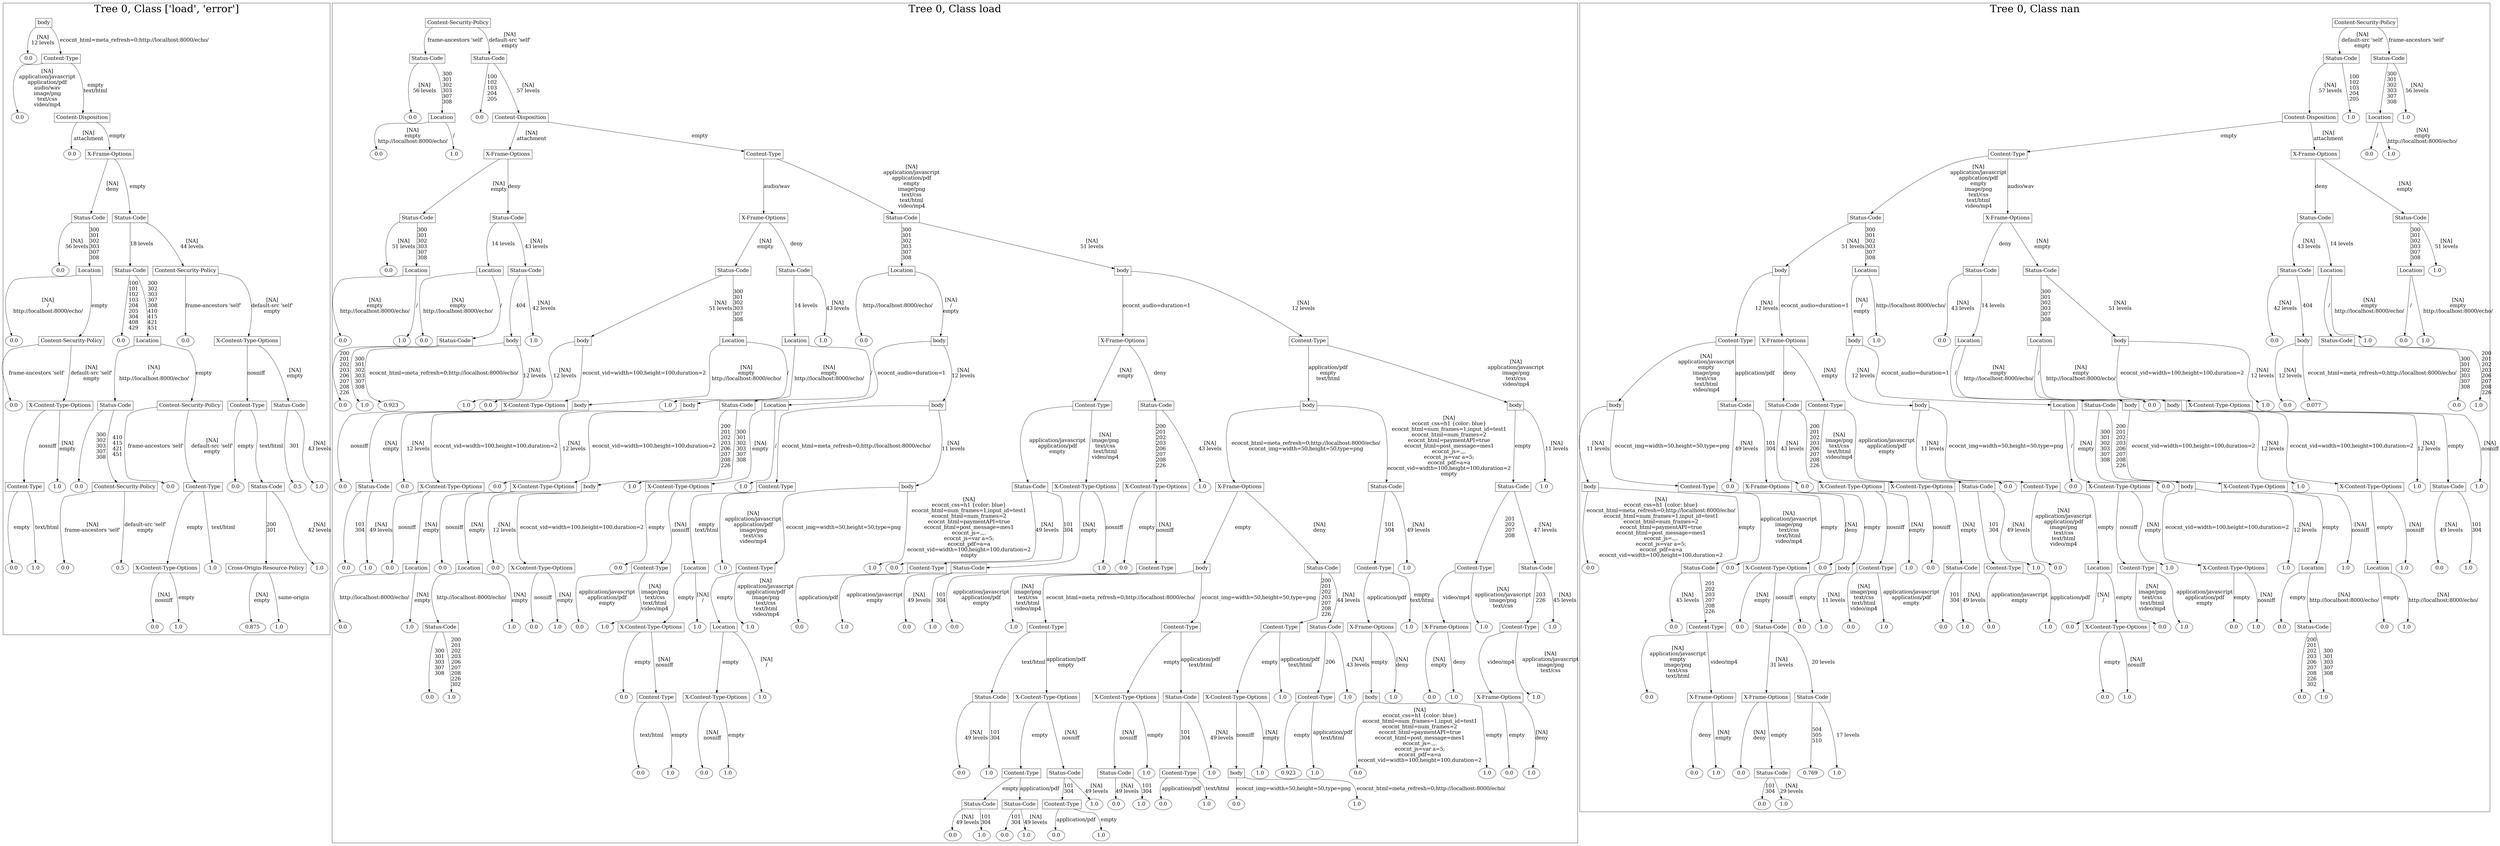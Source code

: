 /*
Generated by:
    http://https://github.com/h2oai/h2o-3/tree/master/h2o-genmodel/src/main/java/hex/genmodel/tools/PrintMojo.java
*/

/*
On a mac:

$ brew install graphviz
$ dot -Tpng file.gv -o file.png
$ open file.png
*/

digraph G {

subgraph cluster_0 {
/* Nodes */

/* Level 0 */
{
"SG_0_Node_0" [shape=box, fontsize=20, label="body"]
}

/* Level 1 */
{
"SG_0_Node_26" [fontsize=20, label="0.0"]
"SG_0_Node_1" [shape=box, fontsize=20, label="Content-Type"]
}

/* Level 2 */
{
"SG_0_Node_27" [fontsize=20, label="0.0"]
"SG_0_Node_2" [shape=box, fontsize=20, label="Content-Disposition"]
}

/* Level 3 */
{
"SG_0_Node_28" [fontsize=20, label="0.0"]
"SG_0_Node_3" [shape=box, fontsize=20, label="X-Frame-Options"]
}

/* Level 4 */
{
"SG_0_Node_4" [shape=box, fontsize=20, label="Status-Code"]
"SG_0_Node_5" [shape=box, fontsize=20, label="Status-Code"]
}

/* Level 5 */
{
"SG_0_Node_29" [fontsize=20, label="0.0"]
"SG_0_Node_6" [shape=box, fontsize=20, label="Location"]
"SG_0_Node_7" [shape=box, fontsize=20, label="Status-Code"]
"SG_0_Node_8" [shape=box, fontsize=20, label="Content-Security-Policy"]
}

/* Level 6 */
{
"SG_0_Node_30" [fontsize=20, label="0.0"]
"SG_0_Node_9" [shape=box, fontsize=20, label="Content-Security-Policy"]
"SG_0_Node_31" [fontsize=20, label="0.0"]
"SG_0_Node_10" [shape=box, fontsize=20, label="Location"]
"SG_0_Node_32" [fontsize=20, label="0.0"]
"SG_0_Node_11" [shape=box, fontsize=20, label="X-Content-Type-Options"]
}

/* Level 7 */
{
"SG_0_Node_33" [fontsize=20, label="0.0"]
"SG_0_Node_12" [shape=box, fontsize=20, label="X-Content-Type-Options"]
"SG_0_Node_13" [shape=box, fontsize=20, label="Status-Code"]
"SG_0_Node_14" [shape=box, fontsize=20, label="Content-Security-Policy"]
"SG_0_Node_15" [shape=box, fontsize=20, label="Content-Type"]
"SG_0_Node_16" [shape=box, fontsize=20, label="Status-Code"]
}

/* Level 8 */
{
"SG_0_Node_17" [shape=box, fontsize=20, label="Content-Type"]
"SG_0_Node_34" [fontsize=20, label="1.0"]
"SG_0_Node_35" [fontsize=20, label="0.0"]
"SG_0_Node_18" [shape=box, fontsize=20, label="Content-Security-Policy"]
"SG_0_Node_36" [fontsize=20, label="0.0"]
"SG_0_Node_19" [shape=box, fontsize=20, label="Content-Type"]
"SG_0_Node_37" [fontsize=20, label="0.0"]
"SG_0_Node_20" [shape=box, fontsize=20, label="Status-Code"]
"SG_0_Node_38" [fontsize=20, label="0.5"]
"SG_0_Node_39" [fontsize=20, label="1.0"]
}

/* Level 9 */
{
"SG_0_Node_40" [fontsize=20, label="0.0"]
"SG_0_Node_41" [fontsize=20, label="1.0"]
"SG_0_Node_42" [fontsize=20, label="0.0"]
"SG_0_Node_43" [fontsize=20, label="0.5"]
"SG_0_Node_23" [shape=box, fontsize=20, label="X-Content-Type-Options"]
"SG_0_Node_44" [fontsize=20, label="1.0"]
"SG_0_Node_24" [shape=box, fontsize=20, label="Cross-Origin-Resource-Policy"]
"SG_0_Node_45" [fontsize=20, label="1.0"]
}

/* Level 10 */
{
"SG_0_Node_46" [fontsize=20, label="0.0"]
"SG_0_Node_47" [fontsize=20, label="1.0"]
"SG_0_Node_48" [fontsize=20, label="0.875"]
"SG_0_Node_49" [fontsize=20, label="1.0"]
}

/* Edges */
"SG_0_Node_0" -> "SG_0_Node_26" [fontsize=20, label="[NA]
12 levels
"]
"SG_0_Node_0" -> "SG_0_Node_1" [fontsize=20, label="ecocnt_html=meta_refresh=0;http://localhost:8000/echo/
"]
"SG_0_Node_1" -> "SG_0_Node_27" [fontsize=20, label="[NA]
application/javascript
application/pdf
audio/wav
image/png
text/css
video/mp4
"]
"SG_0_Node_1" -> "SG_0_Node_2" [fontsize=20, label="empty
text/html
"]
"SG_0_Node_2" -> "SG_0_Node_28" [fontsize=20, label="[NA]
attachment
"]
"SG_0_Node_2" -> "SG_0_Node_3" [fontsize=20, label="empty
"]
"SG_0_Node_3" -> "SG_0_Node_4" [fontsize=20, label="[NA]
deny
"]
"SG_0_Node_3" -> "SG_0_Node_5" [fontsize=20, label="empty
"]
"SG_0_Node_5" -> "SG_0_Node_7" [fontsize=20, label="18 levels
"]
"SG_0_Node_5" -> "SG_0_Node_8" [fontsize=20, label="[NA]
44 levels
"]
"SG_0_Node_8" -> "SG_0_Node_32" [fontsize=20, label="frame-ancestors 'self'
"]
"SG_0_Node_8" -> "SG_0_Node_11" [fontsize=20, label="[NA]
default-src 'self'
empty
"]
"SG_0_Node_11" -> "SG_0_Node_15" [fontsize=20, label="nosniff
"]
"SG_0_Node_11" -> "SG_0_Node_16" [fontsize=20, label="[NA]
empty
"]
"SG_0_Node_16" -> "SG_0_Node_38" [fontsize=20, label="301
"]
"SG_0_Node_16" -> "SG_0_Node_39" [fontsize=20, label="[NA]
43 levels
"]
"SG_0_Node_15" -> "SG_0_Node_37" [fontsize=20, label="empty
"]
"SG_0_Node_15" -> "SG_0_Node_20" [fontsize=20, label="text/html
"]
"SG_0_Node_20" -> "SG_0_Node_24" [fontsize=20, label="200
301
"]
"SG_0_Node_20" -> "SG_0_Node_45" [fontsize=20, label="[NA]
42 levels
"]
"SG_0_Node_24" -> "SG_0_Node_48" [fontsize=20, label="[NA]
empty
"]
"SG_0_Node_24" -> "SG_0_Node_49" [fontsize=20, label="same-origin
"]
"SG_0_Node_7" -> "SG_0_Node_31" [fontsize=20, label="100
101
102
103
204
205
304
408
429
"]
"SG_0_Node_7" -> "SG_0_Node_10" [fontsize=20, label="300
302
303
307
308
410
415
421
451
"]
"SG_0_Node_10" -> "SG_0_Node_13" [fontsize=20, label="[NA]
/
http://localhost:8000/echo/
"]
"SG_0_Node_10" -> "SG_0_Node_14" [fontsize=20, label="empty
"]
"SG_0_Node_14" -> "SG_0_Node_36" [fontsize=20, label="frame-ancestors 'self'
"]
"SG_0_Node_14" -> "SG_0_Node_19" [fontsize=20, label="[NA]
default-src 'self'
empty
"]
"SG_0_Node_19" -> "SG_0_Node_23" [fontsize=20, label="empty
"]
"SG_0_Node_19" -> "SG_0_Node_44" [fontsize=20, label="text/html
"]
"SG_0_Node_23" -> "SG_0_Node_46" [fontsize=20, label="[NA]
nosniff
"]
"SG_0_Node_23" -> "SG_0_Node_47" [fontsize=20, label="empty
"]
"SG_0_Node_13" -> "SG_0_Node_35" [fontsize=20, label="300
302
303
307
308
"]
"SG_0_Node_13" -> "SG_0_Node_18" [fontsize=20, label="410
415
421
451
"]
"SG_0_Node_18" -> "SG_0_Node_42" [fontsize=20, label="[NA]
frame-ancestors 'self'
"]
"SG_0_Node_18" -> "SG_0_Node_43" [fontsize=20, label="default-src 'self'
empty
"]
"SG_0_Node_4" -> "SG_0_Node_29" [fontsize=20, label="[NA]
56 levels
"]
"SG_0_Node_4" -> "SG_0_Node_6" [fontsize=20, label="300
301
302
303
307
308
"]
"SG_0_Node_6" -> "SG_0_Node_30" [fontsize=20, label="[NA]
/
http://localhost:8000/echo/
"]
"SG_0_Node_6" -> "SG_0_Node_9" [fontsize=20, label="empty
"]
"SG_0_Node_9" -> "SG_0_Node_33" [fontsize=20, label="frame-ancestors 'self'
"]
"SG_0_Node_9" -> "SG_0_Node_12" [fontsize=20, label="[NA]
default-src 'self'
empty
"]
"SG_0_Node_12" -> "SG_0_Node_17" [fontsize=20, label="nosniff
"]
"SG_0_Node_12" -> "SG_0_Node_34" [fontsize=20, label="[NA]
empty
"]
"SG_0_Node_17" -> "SG_0_Node_40" [fontsize=20, label="empty
"]
"SG_0_Node_17" -> "SG_0_Node_41" [fontsize=20, label="text/html
"]

fontsize=40
label="Tree 0, Class ['load', 'error']"
}

subgraph cluster_1 {
/* Nodes */

/* Level 0 */
{
"SG_1_Node_0" [shape=box, fontsize=20, label="Content-Security-Policy"]
}

/* Level 1 */
{
"SG_1_Node_1" [shape=box, fontsize=20, label="Status-Code"]
"SG_1_Node_2" [shape=box, fontsize=20, label="Status-Code"]
}

/* Level 2 */
{
"SG_1_Node_93" [fontsize=20, label="0.0"]
"SG_1_Node_3" [shape=box, fontsize=20, label="Location"]
"SG_1_Node_94" [fontsize=20, label="0.0"]
"SG_1_Node_4" [shape=box, fontsize=20, label="Content-Disposition"]
}

/* Level 3 */
{
"SG_1_Node_95" [fontsize=20, label="0.0"]
"SG_1_Node_96" [fontsize=20, label="1.0"]
"SG_1_Node_5" [shape=box, fontsize=20, label="X-Frame-Options"]
"SG_1_Node_6" [shape=box, fontsize=20, label="Content-Type"]
}

/* Level 4 */
{
"SG_1_Node_7" [shape=box, fontsize=20, label="Status-Code"]
"SG_1_Node_8" [shape=box, fontsize=20, label="Status-Code"]
"SG_1_Node_9" [shape=box, fontsize=20, label="X-Frame-Options"]
"SG_1_Node_10" [shape=box, fontsize=20, label="Status-Code"]
}

/* Level 5 */
{
"SG_1_Node_97" [fontsize=20, label="0.0"]
"SG_1_Node_11" [shape=box, fontsize=20, label="Location"]
"SG_1_Node_12" [shape=box, fontsize=20, label="Location"]
"SG_1_Node_13" [shape=box, fontsize=20, label="Status-Code"]
"SG_1_Node_14" [shape=box, fontsize=20, label="Status-Code"]
"SG_1_Node_15" [shape=box, fontsize=20, label="Status-Code"]
"SG_1_Node_16" [shape=box, fontsize=20, label="Location"]
"SG_1_Node_17" [shape=box, fontsize=20, label="body"]
}

/* Level 6 */
{
"SG_1_Node_98" [fontsize=20, label="0.0"]
"SG_1_Node_99" [fontsize=20, label="1.0"]
"SG_1_Node_100" [fontsize=20, label="0.0"]
"SG_1_Node_18" [shape=box, fontsize=20, label="Status-Code"]
"SG_1_Node_19" [shape=box, fontsize=20, label="body"]
"SG_1_Node_101" [fontsize=20, label="1.0"]
"SG_1_Node_20" [shape=box, fontsize=20, label="body"]
"SG_1_Node_21" [shape=box, fontsize=20, label="Location"]
"SG_1_Node_22" [shape=box, fontsize=20, label="Location"]
"SG_1_Node_102" [fontsize=20, label="1.0"]
"SG_1_Node_103" [fontsize=20, label="0.0"]
"SG_1_Node_23" [shape=box, fontsize=20, label="body"]
"SG_1_Node_24" [shape=box, fontsize=20, label="X-Frame-Options"]
"SG_1_Node_25" [shape=box, fontsize=20, label="Content-Type"]
}

/* Level 7 */
{
"SG_1_Node_104" [fontsize=20, label="0.0"]
"SG_1_Node_105" [fontsize=20, label="1.0"]
"SG_1_Node_106" [fontsize=20, label="0.923"]
"SG_1_Node_107" [fontsize=20, label="1.0"]
"SG_1_Node_108" [fontsize=20, label="0.0"]
"SG_1_Node_27" [shape=box, fontsize=20, label="X-Content-Type-Options"]
"SG_1_Node_28" [shape=box, fontsize=20, label="body"]
"SG_1_Node_109" [fontsize=20, label="1.0"]
"SG_1_Node_29" [shape=box, fontsize=20, label="body"]
"SG_1_Node_30" [shape=box, fontsize=20, label="Status-Code"]
"SG_1_Node_31" [shape=box, fontsize=20, label="Location"]
"SG_1_Node_32" [shape=box, fontsize=20, label="body"]
"SG_1_Node_33" [shape=box, fontsize=20, label="Content-Type"]
"SG_1_Node_34" [shape=box, fontsize=20, label="Status-Code"]
"SG_1_Node_35" [shape=box, fontsize=20, label="body"]
"SG_1_Node_36" [shape=box, fontsize=20, label="body"]
}

/* Level 8 */
{
"SG_1_Node_110" [fontsize=20, label="0.0"]
"SG_1_Node_37" [shape=box, fontsize=20, label="Status-Code"]
"SG_1_Node_111" [fontsize=20, label="0.0"]
"SG_1_Node_38" [shape=box, fontsize=20, label="X-Content-Type-Options"]
"SG_1_Node_112" [fontsize=20, label="0.0"]
"SG_1_Node_39" [shape=box, fontsize=20, label="X-Content-Type-Options"]
"SG_1_Node_40" [shape=box, fontsize=20, label="body"]
"SG_1_Node_113" [fontsize=20, label="1.0"]
"SG_1_Node_41" [shape=box, fontsize=20, label="X-Content-Type-Options"]
"SG_1_Node_114" [fontsize=20, label="1.0"]
"SG_1_Node_42" [shape=box, fontsize=20, label="Content-Type"]
"SG_1_Node_43" [shape=box, fontsize=20, label="body"]
"SG_1_Node_44" [shape=box, fontsize=20, label="Status-Code"]
"SG_1_Node_45" [shape=box, fontsize=20, label="X-Content-Type-Options"]
"SG_1_Node_46" [shape=box, fontsize=20, label="X-Content-Type-Options"]
"SG_1_Node_115" [fontsize=20, label="1.0"]
"SG_1_Node_47" [shape=box, fontsize=20, label="X-Frame-Options"]
"SG_1_Node_48" [shape=box, fontsize=20, label="Status-Code"]
"SG_1_Node_49" [shape=box, fontsize=20, label="Status-Code"]
"SG_1_Node_116" [fontsize=20, label="1.0"]
}

/* Level 9 */
{
"SG_1_Node_117" [fontsize=20, label="0.0"]
"SG_1_Node_118" [fontsize=20, label="1.0"]
"SG_1_Node_119" [fontsize=20, label="0.0"]
"SG_1_Node_50" [shape=box, fontsize=20, label="Location"]
"SG_1_Node_120" [fontsize=20, label="0.0"]
"SG_1_Node_51" [shape=box, fontsize=20, label="Location"]
"SG_1_Node_121" [fontsize=20, label="0.0"]
"SG_1_Node_52" [shape=box, fontsize=20, label="X-Content-Type-Options"]
"SG_1_Node_122" [fontsize=20, label="0.0"]
"SG_1_Node_53" [shape=box, fontsize=20, label="Content-Type"]
"SG_1_Node_54" [shape=box, fontsize=20, label="Location"]
"SG_1_Node_123" [fontsize=20, label="1.0"]
"SG_1_Node_55" [shape=box, fontsize=20, label="Content-Type"]
"SG_1_Node_124" [fontsize=20, label="1.0"]
"SG_1_Node_125" [fontsize=20, label="0.0"]
"SG_1_Node_56" [shape=box, fontsize=20, label="Content-Type"]
"SG_1_Node_57" [shape=box, fontsize=20, label="Status-Code"]
"SG_1_Node_126" [fontsize=20, label="1.0"]
"SG_1_Node_127" [fontsize=20, label="0.0"]
"SG_1_Node_58" [shape=box, fontsize=20, label="Content-Type"]
"SG_1_Node_59" [shape=box, fontsize=20, label="body"]
"SG_1_Node_60" [shape=box, fontsize=20, label="Status-Code"]
"SG_1_Node_61" [shape=box, fontsize=20, label="Content-Type"]
"SG_1_Node_128" [fontsize=20, label="1.0"]
"SG_1_Node_62" [shape=box, fontsize=20, label="Content-Type"]
"SG_1_Node_63" [shape=box, fontsize=20, label="Status-Code"]
}

/* Level 10 */
{
"SG_1_Node_129" [fontsize=20, label="0.0"]
"SG_1_Node_130" [fontsize=20, label="1.0"]
"SG_1_Node_64" [shape=box, fontsize=20, label="Status-Code"]
"SG_1_Node_131" [fontsize=20, label="1.0"]
"SG_1_Node_132" [fontsize=20, label="0.0"]
"SG_1_Node_133" [fontsize=20, label="1.0"]
"SG_1_Node_134" [fontsize=20, label="0.0"]
"SG_1_Node_135" [fontsize=20, label="1.0"]
"SG_1_Node_65" [shape=box, fontsize=20, label="X-Content-Type-Options"]
"SG_1_Node_136" [fontsize=20, label="1.0"]
"SG_1_Node_66" [shape=box, fontsize=20, label="Location"]
"SG_1_Node_137" [fontsize=20, label="1.0"]
"SG_1_Node_138" [fontsize=20, label="0.0"]
"SG_1_Node_139" [fontsize=20, label="1.0"]
"SG_1_Node_140" [fontsize=20, label="0.0"]
"SG_1_Node_141" [fontsize=20, label="1.0"]
"SG_1_Node_142" [fontsize=20, label="0.0"]
"SG_1_Node_143" [fontsize=20, label="1.0"]
"SG_1_Node_67" [shape=box, fontsize=20, label="Content-Type"]
"SG_1_Node_68" [shape=box, fontsize=20, label="Content-Type"]
"SG_1_Node_69" [shape=box, fontsize=20, label="Content-Type"]
"SG_1_Node_70" [shape=box, fontsize=20, label="Status-Code"]
"SG_1_Node_71" [shape=box, fontsize=20, label="X-Frame-Options"]
"SG_1_Node_144" [fontsize=20, label="1.0"]
"SG_1_Node_72" [shape=box, fontsize=20, label="X-Frame-Options"]
"SG_1_Node_145" [fontsize=20, label="1.0"]
"SG_1_Node_73" [shape=box, fontsize=20, label="Content-Type"]
"SG_1_Node_146" [fontsize=20, label="1.0"]
}

/* Level 11 */
{
"SG_1_Node_147" [fontsize=20, label="0.0"]
"SG_1_Node_148" [fontsize=20, label="1.0"]
"SG_1_Node_149" [fontsize=20, label="0.0"]
"SG_1_Node_74" [shape=box, fontsize=20, label="Content-Type"]
"SG_1_Node_75" [shape=box, fontsize=20, label="X-Content-Type-Options"]
"SG_1_Node_150" [fontsize=20, label="1.0"]
"SG_1_Node_76" [shape=box, fontsize=20, label="Status-Code"]
"SG_1_Node_77" [shape=box, fontsize=20, label="X-Content-Type-Options"]
"SG_1_Node_78" [shape=box, fontsize=20, label="X-Content-Type-Options"]
"SG_1_Node_79" [shape=box, fontsize=20, label="Status-Code"]
"SG_1_Node_80" [shape=box, fontsize=20, label="X-Content-Type-Options"]
"SG_1_Node_151" [fontsize=20, label="1.0"]
"SG_1_Node_81" [shape=box, fontsize=20, label="Content-Type"]
"SG_1_Node_152" [fontsize=20, label="1.0"]
"SG_1_Node_82" [shape=box, fontsize=20, label="body"]
"SG_1_Node_153" [fontsize=20, label="1.0"]
"SG_1_Node_154" [fontsize=20, label="0.0"]
"SG_1_Node_155" [fontsize=20, label="1.0"]
"SG_1_Node_83" [shape=box, fontsize=20, label="X-Frame-Options"]
"SG_1_Node_156" [fontsize=20, label="1.0"]
}

/* Level 12 */
{
"SG_1_Node_157" [fontsize=20, label="0.0"]
"SG_1_Node_158" [fontsize=20, label="1.0"]
"SG_1_Node_159" [fontsize=20, label="0.0"]
"SG_1_Node_160" [fontsize=20, label="1.0"]
"SG_1_Node_161" [fontsize=20, label="0.0"]
"SG_1_Node_162" [fontsize=20, label="1.0"]
"SG_1_Node_84" [shape=box, fontsize=20, label="Content-Type"]
"SG_1_Node_85" [shape=box, fontsize=20, label="Status-Code"]
"SG_1_Node_86" [shape=box, fontsize=20, label="Status-Code"]
"SG_1_Node_163" [fontsize=20, label="1.0"]
"SG_1_Node_87" [shape=box, fontsize=20, label="Content-Type"]
"SG_1_Node_164" [fontsize=20, label="1.0"]
"SG_1_Node_88" [shape=box, fontsize=20, label="body"]
"SG_1_Node_165" [fontsize=20, label="1.0"]
"SG_1_Node_166" [fontsize=20, label="0.923"]
"SG_1_Node_167" [fontsize=20, label="1.0"]
"SG_1_Node_168" [fontsize=20, label="0.0"]
"SG_1_Node_169" [fontsize=20, label="1.0"]
"SG_1_Node_170" [fontsize=20, label="0.0"]
"SG_1_Node_171" [fontsize=20, label="1.0"]
}

/* Level 13 */
{
"SG_1_Node_90" [shape=box, fontsize=20, label="Status-Code"]
"SG_1_Node_91" [shape=box, fontsize=20, label="Status-Code"]
"SG_1_Node_92" [shape=box, fontsize=20, label="Content-Type"]
"SG_1_Node_172" [fontsize=20, label="1.0"]
"SG_1_Node_173" [fontsize=20, label="0.0"]
"SG_1_Node_174" [fontsize=20, label="1.0"]
"SG_1_Node_175" [fontsize=20, label="0.0"]
"SG_1_Node_176" [fontsize=20, label="1.0"]
"SG_1_Node_177" [fontsize=20, label="0.0"]
"SG_1_Node_178" [fontsize=20, label="1.0"]
}

/* Level 14 */
{
"SG_1_Node_179" [fontsize=20, label="0.0"]
"SG_1_Node_180" [fontsize=20, label="1.0"]
"SG_1_Node_181" [fontsize=20, label="0.0"]
"SG_1_Node_182" [fontsize=20, label="1.0"]
"SG_1_Node_183" [fontsize=20, label="0.0"]
"SG_1_Node_184" [fontsize=20, label="1.0"]
}

/* Edges */
"SG_1_Node_0" -> "SG_1_Node_1" [fontsize=20, label="frame-ancestors 'self'
"]
"SG_1_Node_0" -> "SG_1_Node_2" [fontsize=20, label="[NA]
default-src 'self'
empty
"]
"SG_1_Node_2" -> "SG_1_Node_94" [fontsize=20, label="100
102
103
204
205
"]
"SG_1_Node_2" -> "SG_1_Node_4" [fontsize=20, label="[NA]
57 levels
"]
"SG_1_Node_4" -> "SG_1_Node_5" [fontsize=20, label="[NA]
attachment
"]
"SG_1_Node_4" -> "SG_1_Node_6" [fontsize=20, label="empty
"]
"SG_1_Node_6" -> "SG_1_Node_9" [fontsize=20, label="audio/wav
"]
"SG_1_Node_6" -> "SG_1_Node_10" [fontsize=20, label="[NA]
application/javascript
application/pdf
empty
image/png
text/css
text/html
video/mp4
"]
"SG_1_Node_10" -> "SG_1_Node_16" [fontsize=20, label="300
301
302
303
307
308
"]
"SG_1_Node_10" -> "SG_1_Node_17" [fontsize=20, label="[NA]
51 levels
"]
"SG_1_Node_17" -> "SG_1_Node_24" [fontsize=20, label="ecocnt_audio=duration=1
"]
"SG_1_Node_17" -> "SG_1_Node_25" [fontsize=20, label="[NA]
12 levels
"]
"SG_1_Node_25" -> "SG_1_Node_35" [fontsize=20, label="application/pdf
empty
text/html
"]
"SG_1_Node_25" -> "SG_1_Node_36" [fontsize=20, label="[NA]
application/javascript
image/png
text/css
video/mp4
"]
"SG_1_Node_36" -> "SG_1_Node_49" [fontsize=20, label="empty
"]
"SG_1_Node_36" -> "SG_1_Node_116" [fontsize=20, label="[NA]
11 levels
"]
"SG_1_Node_49" -> "SG_1_Node_62" [fontsize=20, label="201
202
207
208
"]
"SG_1_Node_49" -> "SG_1_Node_63" [fontsize=20, label="[NA]
47 levels
"]
"SG_1_Node_63" -> "SG_1_Node_73" [fontsize=20, label="203
226
"]
"SG_1_Node_63" -> "SG_1_Node_146" [fontsize=20, label="[NA]
45 levels
"]
"SG_1_Node_73" -> "SG_1_Node_83" [fontsize=20, label="video/mp4
"]
"SG_1_Node_73" -> "SG_1_Node_156" [fontsize=20, label="[NA]
application/javascript
image/png
text/css
"]
"SG_1_Node_83" -> "SG_1_Node_170" [fontsize=20, label="empty
"]
"SG_1_Node_83" -> "SG_1_Node_171" [fontsize=20, label="[NA]
deny
"]
"SG_1_Node_62" -> "SG_1_Node_72" [fontsize=20, label="video/mp4
"]
"SG_1_Node_62" -> "SG_1_Node_145" [fontsize=20, label="[NA]
application/javascript
image/png
text/css
"]
"SG_1_Node_72" -> "SG_1_Node_154" [fontsize=20, label="[NA]
empty
"]
"SG_1_Node_72" -> "SG_1_Node_155" [fontsize=20, label="deny
"]
"SG_1_Node_35" -> "SG_1_Node_47" [fontsize=20, label="ecocnt_html=meta_refresh=0;http://localhost:8000/echo/
ecocnt_img=width=50,height=50,type=png
"]
"SG_1_Node_35" -> "SG_1_Node_48" [fontsize=20, label="[NA]
ecocnt_css=h1 {color: blue}
ecocnt_html=num_frames=1,input_id=test1
ecocnt_html=num_frames=2
ecocnt_html=paymentAPI=true
ecocnt_html=post_message=mes1
ecocnt_js=.,,.
ecocnt_js=var a=5;
ecocnt_pdf=a=a
ecocnt_vid=width=100,height=100,duration=2
empty
"]
"SG_1_Node_48" -> "SG_1_Node_61" [fontsize=20, label="101
304
"]
"SG_1_Node_48" -> "SG_1_Node_128" [fontsize=20, label="[NA]
49 levels
"]
"SG_1_Node_61" -> "SG_1_Node_71" [fontsize=20, label="application/pdf
"]
"SG_1_Node_61" -> "SG_1_Node_144" [fontsize=20, label="empty
text/html
"]
"SG_1_Node_71" -> "SG_1_Node_82" [fontsize=20, label="empty
"]
"SG_1_Node_71" -> "SG_1_Node_153" [fontsize=20, label="[NA]
deny
"]
"SG_1_Node_82" -> "SG_1_Node_168" [fontsize=20, label="[NA]
ecocnt_css=h1 {color: blue}
ecocnt_html=num_frames=1,input_id=test1
ecocnt_html=num_frames=2
ecocnt_html=paymentAPI=true
ecocnt_html=post_message=mes1
ecocnt_js=.,,.
ecocnt_js=var a=5;
ecocnt_pdf=a=a
ecocnt_vid=width=100,height=100,duration=2
"]
"SG_1_Node_82" -> "SG_1_Node_169" [fontsize=20, label="empty
"]
"SG_1_Node_47" -> "SG_1_Node_59" [fontsize=20, label="empty
"]
"SG_1_Node_47" -> "SG_1_Node_60" [fontsize=20, label="[NA]
deny
"]
"SG_1_Node_60" -> "SG_1_Node_69" [fontsize=20, label="200
201
202
203
207
208
226
"]
"SG_1_Node_60" -> "SG_1_Node_70" [fontsize=20, label="[NA]
44 levels
"]
"SG_1_Node_70" -> "SG_1_Node_81" [fontsize=20, label="206
"]
"SG_1_Node_70" -> "SG_1_Node_152" [fontsize=20, label="[NA]
43 levels
"]
"SG_1_Node_81" -> "SG_1_Node_166" [fontsize=20, label="empty
"]
"SG_1_Node_81" -> "SG_1_Node_167" [fontsize=20, label="application/pdf
text/html
"]
"SG_1_Node_69" -> "SG_1_Node_80" [fontsize=20, label="empty
"]
"SG_1_Node_69" -> "SG_1_Node_151" [fontsize=20, label="application/pdf
text/html
"]
"SG_1_Node_80" -> "SG_1_Node_88" [fontsize=20, label="nosniff
"]
"SG_1_Node_80" -> "SG_1_Node_165" [fontsize=20, label="[NA]
empty
"]
"SG_1_Node_88" -> "SG_1_Node_177" [fontsize=20, label="ecocnt_img=width=50,height=50,type=png
"]
"SG_1_Node_88" -> "SG_1_Node_178" [fontsize=20, label="ecocnt_html=meta_refresh=0;http://localhost:8000/echo/
"]
"SG_1_Node_59" -> "SG_1_Node_67" [fontsize=20, label="ecocnt_html=meta_refresh=0;http://localhost:8000/echo/
"]
"SG_1_Node_59" -> "SG_1_Node_68" [fontsize=20, label="ecocnt_img=width=50,height=50,type=png
"]
"SG_1_Node_68" -> "SG_1_Node_78" [fontsize=20, label="empty
"]
"SG_1_Node_68" -> "SG_1_Node_79" [fontsize=20, label="application/pdf
text/html
"]
"SG_1_Node_79" -> "SG_1_Node_87" [fontsize=20, label="101
304
"]
"SG_1_Node_79" -> "SG_1_Node_164" [fontsize=20, label="[NA]
49 levels
"]
"SG_1_Node_87" -> "SG_1_Node_175" [fontsize=20, label="application/pdf
"]
"SG_1_Node_87" -> "SG_1_Node_176" [fontsize=20, label="text/html
"]
"SG_1_Node_78" -> "SG_1_Node_86" [fontsize=20, label="[NA]
nosniff
"]
"SG_1_Node_78" -> "SG_1_Node_163" [fontsize=20, label="empty
"]
"SG_1_Node_86" -> "SG_1_Node_173" [fontsize=20, label="[NA]
49 levels
"]
"SG_1_Node_86" -> "SG_1_Node_174" [fontsize=20, label="101
304
"]
"SG_1_Node_67" -> "SG_1_Node_76" [fontsize=20, label="text/html
"]
"SG_1_Node_67" -> "SG_1_Node_77" [fontsize=20, label="application/pdf
empty
"]
"SG_1_Node_77" -> "SG_1_Node_84" [fontsize=20, label="empty
"]
"SG_1_Node_77" -> "SG_1_Node_85" [fontsize=20, label="[NA]
nosniff
"]
"SG_1_Node_85" -> "SG_1_Node_92" [fontsize=20, label="101
304
"]
"SG_1_Node_85" -> "SG_1_Node_172" [fontsize=20, label="[NA]
49 levels
"]
"SG_1_Node_92" -> "SG_1_Node_183" [fontsize=20, label="application/pdf
"]
"SG_1_Node_92" -> "SG_1_Node_184" [fontsize=20, label="empty
"]
"SG_1_Node_84" -> "SG_1_Node_90" [fontsize=20, label="empty
"]
"SG_1_Node_84" -> "SG_1_Node_91" [fontsize=20, label="application/pdf
"]
"SG_1_Node_91" -> "SG_1_Node_181" [fontsize=20, label="101
304
"]
"SG_1_Node_91" -> "SG_1_Node_182" [fontsize=20, label="[NA]
49 levels
"]
"SG_1_Node_90" -> "SG_1_Node_179" [fontsize=20, label="[NA]
49 levels
"]
"SG_1_Node_90" -> "SG_1_Node_180" [fontsize=20, label="101
304
"]
"SG_1_Node_76" -> "SG_1_Node_161" [fontsize=20, label="[NA]
49 levels
"]
"SG_1_Node_76" -> "SG_1_Node_162" [fontsize=20, label="101
304
"]
"SG_1_Node_24" -> "SG_1_Node_33" [fontsize=20, label="[NA]
empty
"]
"SG_1_Node_24" -> "SG_1_Node_34" [fontsize=20, label="deny
"]
"SG_1_Node_34" -> "SG_1_Node_46" [fontsize=20, label="200
201
202
203
206
207
208
226
"]
"SG_1_Node_34" -> "SG_1_Node_115" [fontsize=20, label="[NA]
43 levels
"]
"SG_1_Node_46" -> "SG_1_Node_127" [fontsize=20, label="empty
"]
"SG_1_Node_46" -> "SG_1_Node_58" [fontsize=20, label="[NA]
nosniff
"]
"SG_1_Node_58" -> "SG_1_Node_142" [fontsize=20, label="application/javascript
application/pdf
empty
"]
"SG_1_Node_58" -> "SG_1_Node_143" [fontsize=20, label="[NA]
image/png
text/css
text/html
video/mp4
"]
"SG_1_Node_33" -> "SG_1_Node_44" [fontsize=20, label="application/javascript
application/pdf
empty
"]
"SG_1_Node_33" -> "SG_1_Node_45" [fontsize=20, label="[NA]
image/png
text/css
text/html
video/mp4
"]
"SG_1_Node_45" -> "SG_1_Node_57" [fontsize=20, label="[NA]
empty
"]
"SG_1_Node_45" -> "SG_1_Node_126" [fontsize=20, label="nosniff
"]
"SG_1_Node_57" -> "SG_1_Node_140" [fontsize=20, label="[NA]
49 levels
"]
"SG_1_Node_57" -> "SG_1_Node_141" [fontsize=20, label="101
304
"]
"SG_1_Node_44" -> "SG_1_Node_125" [fontsize=20, label="[NA]
49 levels
"]
"SG_1_Node_44" -> "SG_1_Node_56" [fontsize=20, label="101
304
"]
"SG_1_Node_56" -> "SG_1_Node_138" [fontsize=20, label="application/pdf
"]
"SG_1_Node_56" -> "SG_1_Node_139" [fontsize=20, label="application/javascript
empty
"]
"SG_1_Node_16" -> "SG_1_Node_103" [fontsize=20, label="http://localhost:8000/echo/
"]
"SG_1_Node_16" -> "SG_1_Node_23" [fontsize=20, label="[NA]
/
empty
"]
"SG_1_Node_23" -> "SG_1_Node_31" [fontsize=20, label="ecocnt_audio=duration=1
"]
"SG_1_Node_23" -> "SG_1_Node_32" [fontsize=20, label="[NA]
12 levels
"]
"SG_1_Node_32" -> "SG_1_Node_42" [fontsize=20, label="ecocnt_html=meta_refresh=0;http://localhost:8000/echo/
"]
"SG_1_Node_32" -> "SG_1_Node_43" [fontsize=20, label="[NA]
11 levels
"]
"SG_1_Node_43" -> "SG_1_Node_55" [fontsize=20, label="ecocnt_img=width=50,height=50,type=png
"]
"SG_1_Node_43" -> "SG_1_Node_124" [fontsize=20, label="[NA]
ecocnt_css=h1 {color: blue}
ecocnt_html=num_frames=1,input_id=test1
ecocnt_html=num_frames=2
ecocnt_html=paymentAPI=true
ecocnt_html=post_message=mes1
ecocnt_js=.,,.
ecocnt_js=var a=5;
ecocnt_pdf=a=a
ecocnt_vid=width=100,height=100,duration=2
empty
"]
"SG_1_Node_55" -> "SG_1_Node_66" [fontsize=20, label="empty
"]
"SG_1_Node_55" -> "SG_1_Node_137" [fontsize=20, label="[NA]
application/javascript
application/pdf
image/png
text/css
text/html
video/mp4
"]
"SG_1_Node_66" -> "SG_1_Node_75" [fontsize=20, label="empty
"]
"SG_1_Node_66" -> "SG_1_Node_150" [fontsize=20, label="[NA]
/
"]
"SG_1_Node_75" -> "SG_1_Node_159" [fontsize=20, label="[NA]
nosniff
"]
"SG_1_Node_75" -> "SG_1_Node_160" [fontsize=20, label="empty
"]
"SG_1_Node_42" -> "SG_1_Node_54" [fontsize=20, label="empty
text/html
"]
"SG_1_Node_42" -> "SG_1_Node_123" [fontsize=20, label="[NA]
application/javascript
application/pdf
image/png
text/css
video/mp4
"]
"SG_1_Node_54" -> "SG_1_Node_65" [fontsize=20, label="empty
"]
"SG_1_Node_54" -> "SG_1_Node_136" [fontsize=20, label="[NA]
/
"]
"SG_1_Node_65" -> "SG_1_Node_149" [fontsize=20, label="empty
"]
"SG_1_Node_65" -> "SG_1_Node_74" [fontsize=20, label="[NA]
nosniff
"]
"SG_1_Node_74" -> "SG_1_Node_157" [fontsize=20, label="text/html
"]
"SG_1_Node_74" -> "SG_1_Node_158" [fontsize=20, label="empty
"]
"SG_1_Node_31" -> "SG_1_Node_41" [fontsize=20, label="[NA]
empty
"]
"SG_1_Node_31" -> "SG_1_Node_114" [fontsize=20, label="/
"]
"SG_1_Node_41" -> "SG_1_Node_122" [fontsize=20, label="empty
"]
"SG_1_Node_41" -> "SG_1_Node_53" [fontsize=20, label="[NA]
nosniff
"]
"SG_1_Node_53" -> "SG_1_Node_134" [fontsize=20, label="application/javascript
application/pdf
empty
"]
"SG_1_Node_53" -> "SG_1_Node_135" [fontsize=20, label="[NA]
image/png
text/css
text/html
video/mp4
"]
"SG_1_Node_9" -> "SG_1_Node_14" [fontsize=20, label="[NA]
empty
"]
"SG_1_Node_9" -> "SG_1_Node_15" [fontsize=20, label="deny
"]
"SG_1_Node_15" -> "SG_1_Node_22" [fontsize=20, label="14 levels
"]
"SG_1_Node_15" -> "SG_1_Node_102" [fontsize=20, label="[NA]
43 levels
"]
"SG_1_Node_22" -> "SG_1_Node_29" [fontsize=20, label="[NA]
empty
http://localhost:8000/echo/
"]
"SG_1_Node_22" -> "SG_1_Node_30" [fontsize=20, label="/
"]
"SG_1_Node_30" -> "SG_1_Node_40" [fontsize=20, label="200
201
202
203
206
207
208
226
"]
"SG_1_Node_30" -> "SG_1_Node_113" [fontsize=20, label="300
301
302
303
307
308
"]
"SG_1_Node_40" -> "SG_1_Node_121" [fontsize=20, label="[NA]
12 levels
"]
"SG_1_Node_40" -> "SG_1_Node_52" [fontsize=20, label="ecocnt_vid=width=100,height=100,duration=2
"]
"SG_1_Node_52" -> "SG_1_Node_132" [fontsize=20, label="nosniff
"]
"SG_1_Node_52" -> "SG_1_Node_133" [fontsize=20, label="[NA]
empty
"]
"SG_1_Node_29" -> "SG_1_Node_112" [fontsize=20, label="[NA]
12 levels
"]
"SG_1_Node_29" -> "SG_1_Node_39" [fontsize=20, label="ecocnt_vid=width=100,height=100,duration=2
"]
"SG_1_Node_39" -> "SG_1_Node_120" [fontsize=20, label="nosniff
"]
"SG_1_Node_39" -> "SG_1_Node_51" [fontsize=20, label="[NA]
empty
"]
"SG_1_Node_51" -> "SG_1_Node_64" [fontsize=20, label="http://localhost:8000/echo/
"]
"SG_1_Node_51" -> "SG_1_Node_131" [fontsize=20, label="[NA]
empty
"]
"SG_1_Node_64" -> "SG_1_Node_147" [fontsize=20, label="300
301
303
307
308
"]
"SG_1_Node_64" -> "SG_1_Node_148" [fontsize=20, label="200
201
202
203
206
207
208
226
302
"]
"SG_1_Node_14" -> "SG_1_Node_20" [fontsize=20, label="[NA]
51 levels
"]
"SG_1_Node_14" -> "SG_1_Node_21" [fontsize=20, label="300
301
302
303
307
308
"]
"SG_1_Node_21" -> "SG_1_Node_28" [fontsize=20, label="[NA]
empty
http://localhost:8000/echo/
"]
"SG_1_Node_21" -> "SG_1_Node_109" [fontsize=20, label="/
"]
"SG_1_Node_28" -> "SG_1_Node_111" [fontsize=20, label="[NA]
12 levels
"]
"SG_1_Node_28" -> "SG_1_Node_38" [fontsize=20, label="ecocnt_vid=width=100,height=100,duration=2
"]
"SG_1_Node_38" -> "SG_1_Node_119" [fontsize=20, label="nosniff
"]
"SG_1_Node_38" -> "SG_1_Node_50" [fontsize=20, label="[NA]
empty
"]
"SG_1_Node_50" -> "SG_1_Node_129" [fontsize=20, label="http://localhost:8000/echo/
"]
"SG_1_Node_50" -> "SG_1_Node_130" [fontsize=20, label="[NA]
empty
"]
"SG_1_Node_20" -> "SG_1_Node_108" [fontsize=20, label="[NA]
12 levels
"]
"SG_1_Node_20" -> "SG_1_Node_27" [fontsize=20, label="ecocnt_vid=width=100,height=100,duration=2
"]
"SG_1_Node_27" -> "SG_1_Node_110" [fontsize=20, label="nosniff
"]
"SG_1_Node_27" -> "SG_1_Node_37" [fontsize=20, label="[NA]
empty
"]
"SG_1_Node_37" -> "SG_1_Node_117" [fontsize=20, label="101
304
"]
"SG_1_Node_37" -> "SG_1_Node_118" [fontsize=20, label="[NA]
49 levels
"]
"SG_1_Node_5" -> "SG_1_Node_7" [fontsize=20, label="[NA]
empty
"]
"SG_1_Node_5" -> "SG_1_Node_8" [fontsize=20, label="deny
"]
"SG_1_Node_8" -> "SG_1_Node_12" [fontsize=20, label="14 levels
"]
"SG_1_Node_8" -> "SG_1_Node_13" [fontsize=20, label="[NA]
43 levels
"]
"SG_1_Node_13" -> "SG_1_Node_19" [fontsize=20, label="404
"]
"SG_1_Node_13" -> "SG_1_Node_101" [fontsize=20, label="[NA]
42 levels
"]
"SG_1_Node_19" -> "SG_1_Node_106" [fontsize=20, label="ecocnt_html=meta_refresh=0;http://localhost:8000/echo/
"]
"SG_1_Node_19" -> "SG_1_Node_107" [fontsize=20, label="[NA]
12 levels
"]
"SG_1_Node_12" -> "SG_1_Node_100" [fontsize=20, label="[NA]
empty
http://localhost:8000/echo/
"]
"SG_1_Node_12" -> "SG_1_Node_18" [fontsize=20, label="/
"]
"SG_1_Node_18" -> "SG_1_Node_104" [fontsize=20, label="200
201
202
203
206
207
208
226
"]
"SG_1_Node_18" -> "SG_1_Node_105" [fontsize=20, label="300
301
302
303
307
308
"]
"SG_1_Node_7" -> "SG_1_Node_97" [fontsize=20, label="[NA]
51 levels
"]
"SG_1_Node_7" -> "SG_1_Node_11" [fontsize=20, label="300
301
302
303
307
308
"]
"SG_1_Node_11" -> "SG_1_Node_98" [fontsize=20, label="[NA]
empty
http://localhost:8000/echo/
"]
"SG_1_Node_11" -> "SG_1_Node_99" [fontsize=20, label="/
"]
"SG_1_Node_1" -> "SG_1_Node_93" [fontsize=20, label="[NA]
56 levels
"]
"SG_1_Node_1" -> "SG_1_Node_3" [fontsize=20, label="300
301
302
303
307
308
"]
"SG_1_Node_3" -> "SG_1_Node_95" [fontsize=20, label="[NA]
empty
http://localhost:8000/echo/
"]
"SG_1_Node_3" -> "SG_1_Node_96" [fontsize=20, label="/
"]

fontsize=40
label="Tree 0, Class load"
}

subgraph cluster_2 {
/* Nodes */

/* Level 0 */
{
"SG_2_Node_0" [shape=box, fontsize=20, label="Content-Security-Policy"]
}

/* Level 1 */
{
"SG_2_Node_1" [shape=box, fontsize=20, label="Status-Code"]
"SG_2_Node_2" [shape=box, fontsize=20, label="Status-Code"]
}

/* Level 2 */
{
"SG_2_Node_3" [shape=box, fontsize=20, label="Content-Disposition"]
"SG_2_Node_69" [fontsize=20, label="1.0"]
"SG_2_Node_4" [shape=box, fontsize=20, label="Location"]
"SG_2_Node_70" [fontsize=20, label="1.0"]
}

/* Level 3 */
{
"SG_2_Node_5" [shape=box, fontsize=20, label="Content-Type"]
"SG_2_Node_6" [shape=box, fontsize=20, label="X-Frame-Options"]
"SG_2_Node_71" [fontsize=20, label="0.0"]
"SG_2_Node_72" [fontsize=20, label="1.0"]
}

/* Level 4 */
{
"SG_2_Node_7" [shape=box, fontsize=20, label="Status-Code"]
"SG_2_Node_8" [shape=box, fontsize=20, label="X-Frame-Options"]
"SG_2_Node_9" [shape=box, fontsize=20, label="Status-Code"]
"SG_2_Node_10" [shape=box, fontsize=20, label="Status-Code"]
}

/* Level 5 */
{
"SG_2_Node_11" [shape=box, fontsize=20, label="body"]
"SG_2_Node_12" [shape=box, fontsize=20, label="Location"]
"SG_2_Node_13" [shape=box, fontsize=20, label="Status-Code"]
"SG_2_Node_14" [shape=box, fontsize=20, label="Status-Code"]
"SG_2_Node_15" [shape=box, fontsize=20, label="Status-Code"]
"SG_2_Node_16" [shape=box, fontsize=20, label="Location"]
"SG_2_Node_17" [shape=box, fontsize=20, label="Location"]
"SG_2_Node_73" [fontsize=20, label="1.0"]
}

/* Level 6 */
{
"SG_2_Node_18" [shape=box, fontsize=20, label="Content-Type"]
"SG_2_Node_19" [shape=box, fontsize=20, label="X-Frame-Options"]
"SG_2_Node_20" [shape=box, fontsize=20, label="body"]
"SG_2_Node_74" [fontsize=20, label="1.0"]
"SG_2_Node_75" [fontsize=20, label="0.0"]
"SG_2_Node_21" [shape=box, fontsize=20, label="Location"]
"SG_2_Node_22" [shape=box, fontsize=20, label="Location"]
"SG_2_Node_23" [shape=box, fontsize=20, label="body"]
"SG_2_Node_76" [fontsize=20, label="0.0"]
"SG_2_Node_24" [shape=box, fontsize=20, label="body"]
"SG_2_Node_25" [shape=box, fontsize=20, label="Status-Code"]
"SG_2_Node_77" [fontsize=20, label="1.0"]
"SG_2_Node_78" [fontsize=20, label="0.0"]
"SG_2_Node_79" [fontsize=20, label="1.0"]
}

/* Level 7 */
{
"SG_2_Node_26" [shape=box, fontsize=20, label="body"]
"SG_2_Node_27" [shape=box, fontsize=20, label="Status-Code"]
"SG_2_Node_28" [shape=box, fontsize=20, label="Status-Code"]
"SG_2_Node_29" [shape=box, fontsize=20, label="Content-Type"]
"SG_2_Node_30" [shape=box, fontsize=20, label="body"]
"SG_2_Node_31" [shape=box, fontsize=20, label="Location"]
"SG_2_Node_32" [shape=box, fontsize=20, label="Status-Code"]
"SG_2_Node_33" [shape=box, fontsize=20, label="body"]
"SG_2_Node_80" [fontsize=20, label="0.0"]
"SG_2_Node_34" [shape=box, fontsize=20, label="body"]
"SG_2_Node_35" [shape=box, fontsize=20, label="X-Content-Type-Options"]
"SG_2_Node_81" [fontsize=20, label="1.0"]
"SG_2_Node_82" [fontsize=20, label="0.0"]
"SG_2_Node_83" [fontsize=20, label="0.077"]
"SG_2_Node_84" [fontsize=20, label="0.0"]
"SG_2_Node_85" [fontsize=20, label="1.0"]
}

/* Level 8 */
{
"SG_2_Node_37" [shape=box, fontsize=20, label="body"]
"SG_2_Node_38" [shape=box, fontsize=20, label="Content-Type"]
"SG_2_Node_86" [fontsize=20, label="0.0"]
"SG_2_Node_39" [shape=box, fontsize=20, label="X-Frame-Options"]
"SG_2_Node_87" [fontsize=20, label="0.0"]
"SG_2_Node_40" [shape=box, fontsize=20, label="X-Content-Type-Options"]
"SG_2_Node_41" [shape=box, fontsize=20, label="X-Content-Type-Options"]
"SG_2_Node_42" [shape=box, fontsize=20, label="Status-Code"]
"SG_2_Node_88" [fontsize=20, label="0.0"]
"SG_2_Node_43" [shape=box, fontsize=20, label="Content-Type"]
"SG_2_Node_89" [fontsize=20, label="0.0"]
"SG_2_Node_44" [shape=box, fontsize=20, label="X-Content-Type-Options"]
"SG_2_Node_90" [fontsize=20, label="0.0"]
"SG_2_Node_45" [shape=box, fontsize=20, label="body"]
"SG_2_Node_46" [shape=box, fontsize=20, label="X-Content-Type-Options"]
"SG_2_Node_91" [fontsize=20, label="1.0"]
"SG_2_Node_47" [shape=box, fontsize=20, label="X-Content-Type-Options"]
"SG_2_Node_92" [fontsize=20, label="1.0"]
"SG_2_Node_48" [shape=box, fontsize=20, label="Status-Code"]
"SG_2_Node_93" [fontsize=20, label="1.0"]
}

/* Level 9 */
{
"SG_2_Node_94" [fontsize=20, label="0.0"]
"SG_2_Node_49" [shape=box, fontsize=20, label="Status-Code"]
"SG_2_Node_95" [fontsize=20, label="0.0"]
"SG_2_Node_50" [shape=box, fontsize=20, label="X-Content-Type-Options"]
"SG_2_Node_96" [fontsize=20, label="0.0"]
"SG_2_Node_51" [shape=box, fontsize=20, label="body"]
"SG_2_Node_52" [shape=box, fontsize=20, label="Content-Type"]
"SG_2_Node_97" [fontsize=20, label="1.0"]
"SG_2_Node_98" [fontsize=20, label="0.0"]
"SG_2_Node_53" [shape=box, fontsize=20, label="Status-Code"]
"SG_2_Node_54" [shape=box, fontsize=20, label="Content-Type"]
"SG_2_Node_99" [fontsize=20, label="1.0"]
"SG_2_Node_100" [fontsize=20, label="0.0"]
"SG_2_Node_55" [shape=box, fontsize=20, label="Location"]
"SG_2_Node_56" [shape=box, fontsize=20, label="Content-Type"]
"SG_2_Node_101" [fontsize=20, label="1.0"]
"SG_2_Node_57" [shape=box, fontsize=20, label="X-Content-Type-Options"]
"SG_2_Node_102" [fontsize=20, label="1.0"]
"SG_2_Node_58" [shape=box, fontsize=20, label="Location"]
"SG_2_Node_103" [fontsize=20, label="1.0"]
"SG_2_Node_59" [shape=box, fontsize=20, label="Location"]
"SG_2_Node_104" [fontsize=20, label="1.0"]
"SG_2_Node_105" [fontsize=20, label="0.0"]
"SG_2_Node_106" [fontsize=20, label="1.0"]
}

/* Level 10 */
{
"SG_2_Node_107" [fontsize=20, label="0.0"]
"SG_2_Node_60" [shape=box, fontsize=20, label="Content-Type"]
"SG_2_Node_108" [fontsize=20, label="0.0"]
"SG_2_Node_61" [shape=box, fontsize=20, label="Status-Code"]
"SG_2_Node_109" [fontsize=20, label="0.0"]
"SG_2_Node_110" [fontsize=20, label="1.0"]
"SG_2_Node_111" [fontsize=20, label="0.0"]
"SG_2_Node_112" [fontsize=20, label="1.0"]
"SG_2_Node_113" [fontsize=20, label="0.0"]
"SG_2_Node_114" [fontsize=20, label="1.0"]
"SG_2_Node_115" [fontsize=20, label="0.0"]
"SG_2_Node_116" [fontsize=20, label="1.0"]
"SG_2_Node_117" [fontsize=20, label="0.0"]
"SG_2_Node_62" [shape=box, fontsize=20, label="X-Content-Type-Options"]
"SG_2_Node_118" [fontsize=20, label="0.0"]
"SG_2_Node_119" [fontsize=20, label="1.0"]
"SG_2_Node_120" [fontsize=20, label="0.0"]
"SG_2_Node_121" [fontsize=20, label="1.0"]
"SG_2_Node_122" [fontsize=20, label="0.0"]
"SG_2_Node_63" [shape=box, fontsize=20, label="Status-Code"]
"SG_2_Node_123" [fontsize=20, label="0.0"]
"SG_2_Node_124" [fontsize=20, label="1.0"]
}

/* Level 11 */
{
"SG_2_Node_125" [fontsize=20, label="0.0"]
"SG_2_Node_64" [shape=box, fontsize=20, label="X-Frame-Options"]
"SG_2_Node_65" [shape=box, fontsize=20, label="X-Frame-Options"]
"SG_2_Node_66" [shape=box, fontsize=20, label="Status-Code"]
"SG_2_Node_126" [fontsize=20, label="0.0"]
"SG_2_Node_127" [fontsize=20, label="1.0"]
"SG_2_Node_128" [fontsize=20, label="0.0"]
"SG_2_Node_129" [fontsize=20, label="1.0"]
}

/* Level 12 */
{
"SG_2_Node_130" [fontsize=20, label="0.0"]
"SG_2_Node_131" [fontsize=20, label="1.0"]
"SG_2_Node_132" [fontsize=20, label="0.0"]
"SG_2_Node_67" [shape=box, fontsize=20, label="Status-Code"]
"SG_2_Node_133" [fontsize=20, label="0.769"]
"SG_2_Node_134" [fontsize=20, label="1.0"]
}

/* Level 13 */
{
"SG_2_Node_135" [fontsize=20, label="0.0"]
"SG_2_Node_136" [fontsize=20, label="1.0"]
}

/* Edges */
"SG_2_Node_0" -> "SG_2_Node_1" [fontsize=20, label="[NA]
default-src 'self'
empty
"]
"SG_2_Node_0" -> "SG_2_Node_2" [fontsize=20, label="frame-ancestors 'self'
"]
"SG_2_Node_2" -> "SG_2_Node_4" [fontsize=20, label="300
301
302
303
307
308
"]
"SG_2_Node_2" -> "SG_2_Node_70" [fontsize=20, label="[NA]
56 levels
"]
"SG_2_Node_4" -> "SG_2_Node_71" [fontsize=20, label="/
"]
"SG_2_Node_4" -> "SG_2_Node_72" [fontsize=20, label="[NA]
empty
http://localhost:8000/echo/
"]
"SG_2_Node_1" -> "SG_2_Node_3" [fontsize=20, label="[NA]
57 levels
"]
"SG_2_Node_1" -> "SG_2_Node_69" [fontsize=20, label="100
102
103
204
205
"]
"SG_2_Node_3" -> "SG_2_Node_5" [fontsize=20, label="empty
"]
"SG_2_Node_3" -> "SG_2_Node_6" [fontsize=20, label="[NA]
attachment
"]
"SG_2_Node_6" -> "SG_2_Node_9" [fontsize=20, label="deny
"]
"SG_2_Node_6" -> "SG_2_Node_10" [fontsize=20, label="[NA]
empty
"]
"SG_2_Node_10" -> "SG_2_Node_17" [fontsize=20, label="300
301
302
303
307
308
"]
"SG_2_Node_10" -> "SG_2_Node_73" [fontsize=20, label="[NA]
51 levels
"]
"SG_2_Node_17" -> "SG_2_Node_78" [fontsize=20, label="/
"]
"SG_2_Node_17" -> "SG_2_Node_79" [fontsize=20, label="[NA]
empty
http://localhost:8000/echo/
"]
"SG_2_Node_9" -> "SG_2_Node_15" [fontsize=20, label="[NA]
43 levels
"]
"SG_2_Node_9" -> "SG_2_Node_16" [fontsize=20, label="14 levels
"]
"SG_2_Node_16" -> "SG_2_Node_25" [fontsize=20, label="/
"]
"SG_2_Node_16" -> "SG_2_Node_77" [fontsize=20, label="[NA]
empty
http://localhost:8000/echo/
"]
"SG_2_Node_25" -> "SG_2_Node_84" [fontsize=20, label="300
301
302
303
307
308
"]
"SG_2_Node_25" -> "SG_2_Node_85" [fontsize=20, label="200
201
202
203
206
207
208
226
"]
"SG_2_Node_15" -> "SG_2_Node_76" [fontsize=20, label="[NA]
42 levels
"]
"SG_2_Node_15" -> "SG_2_Node_24" [fontsize=20, label="404
"]
"SG_2_Node_24" -> "SG_2_Node_82" [fontsize=20, label="[NA]
12 levels
"]
"SG_2_Node_24" -> "SG_2_Node_83" [fontsize=20, label="ecocnt_html=meta_refresh=0;http://localhost:8000/echo/
"]
"SG_2_Node_5" -> "SG_2_Node_7" [fontsize=20, label="[NA]
application/javascript
application/pdf
empty
image/png
text/css
text/html
video/mp4
"]
"SG_2_Node_5" -> "SG_2_Node_8" [fontsize=20, label="audio/wav
"]
"SG_2_Node_8" -> "SG_2_Node_13" [fontsize=20, label="deny
"]
"SG_2_Node_8" -> "SG_2_Node_14" [fontsize=20, label="[NA]
empty
"]
"SG_2_Node_14" -> "SG_2_Node_22" [fontsize=20, label="300
301
302
303
307
308
"]
"SG_2_Node_14" -> "SG_2_Node_23" [fontsize=20, label="[NA]
51 levels
"]
"SG_2_Node_23" -> "SG_2_Node_35" [fontsize=20, label="ecocnt_vid=width=100,height=100,duration=2
"]
"SG_2_Node_23" -> "SG_2_Node_81" [fontsize=20, label="[NA]
12 levels
"]
"SG_2_Node_35" -> "SG_2_Node_48" [fontsize=20, label="empty
"]
"SG_2_Node_35" -> "SG_2_Node_93" [fontsize=20, label="[NA]
nosniff
"]
"SG_2_Node_48" -> "SG_2_Node_105" [fontsize=20, label="[NA]
49 levels
"]
"SG_2_Node_48" -> "SG_2_Node_106" [fontsize=20, label="101
304
"]
"SG_2_Node_22" -> "SG_2_Node_80" [fontsize=20, label="/
"]
"SG_2_Node_22" -> "SG_2_Node_34" [fontsize=20, label="[NA]
empty
http://localhost:8000/echo/
"]
"SG_2_Node_34" -> "SG_2_Node_47" [fontsize=20, label="ecocnt_vid=width=100,height=100,duration=2
"]
"SG_2_Node_34" -> "SG_2_Node_92" [fontsize=20, label="[NA]
12 levels
"]
"SG_2_Node_47" -> "SG_2_Node_59" [fontsize=20, label="empty
"]
"SG_2_Node_47" -> "SG_2_Node_104" [fontsize=20, label="[NA]
nosniff
"]
"SG_2_Node_59" -> "SG_2_Node_123" [fontsize=20, label="empty
"]
"SG_2_Node_59" -> "SG_2_Node_124" [fontsize=20, label="[NA]
http://localhost:8000/echo/
"]
"SG_2_Node_13" -> "SG_2_Node_75" [fontsize=20, label="[NA]
43 levels
"]
"SG_2_Node_13" -> "SG_2_Node_21" [fontsize=20, label="14 levels
"]
"SG_2_Node_21" -> "SG_2_Node_32" [fontsize=20, label="/
"]
"SG_2_Node_21" -> "SG_2_Node_33" [fontsize=20, label="[NA]
empty
http://localhost:8000/echo/
"]
"SG_2_Node_33" -> "SG_2_Node_46" [fontsize=20, label="ecocnt_vid=width=100,height=100,duration=2
"]
"SG_2_Node_33" -> "SG_2_Node_91" [fontsize=20, label="[NA]
12 levels
"]
"SG_2_Node_46" -> "SG_2_Node_58" [fontsize=20, label="empty
"]
"SG_2_Node_46" -> "SG_2_Node_103" [fontsize=20, label="[NA]
nosniff
"]
"SG_2_Node_58" -> "SG_2_Node_122" [fontsize=20, label="empty
"]
"SG_2_Node_58" -> "SG_2_Node_63" [fontsize=20, label="[NA]
http://localhost:8000/echo/
"]
"SG_2_Node_63" -> "SG_2_Node_128" [fontsize=20, label="200
201
202
203
206
207
208
226
302
"]
"SG_2_Node_63" -> "SG_2_Node_129" [fontsize=20, label="300
301
303
307
308
"]
"SG_2_Node_32" -> "SG_2_Node_90" [fontsize=20, label="300
301
302
303
307
308
"]
"SG_2_Node_32" -> "SG_2_Node_45" [fontsize=20, label="200
201
202
203
206
207
208
226
"]
"SG_2_Node_45" -> "SG_2_Node_57" [fontsize=20, label="ecocnt_vid=width=100,height=100,duration=2
"]
"SG_2_Node_45" -> "SG_2_Node_102" [fontsize=20, label="[NA]
12 levels
"]
"SG_2_Node_57" -> "SG_2_Node_120" [fontsize=20, label="empty
"]
"SG_2_Node_57" -> "SG_2_Node_121" [fontsize=20, label="[NA]
nosniff
"]
"SG_2_Node_7" -> "SG_2_Node_11" [fontsize=20, label="[NA]
51 levels
"]
"SG_2_Node_7" -> "SG_2_Node_12" [fontsize=20, label="300
301
302
303
307
308
"]
"SG_2_Node_12" -> "SG_2_Node_20" [fontsize=20, label="[NA]
/
empty
"]
"SG_2_Node_12" -> "SG_2_Node_74" [fontsize=20, label="http://localhost:8000/echo/
"]
"SG_2_Node_20" -> "SG_2_Node_30" [fontsize=20, label="[NA]
12 levels
"]
"SG_2_Node_20" -> "SG_2_Node_31" [fontsize=20, label="ecocnt_audio=duration=1
"]
"SG_2_Node_31" -> "SG_2_Node_89" [fontsize=20, label="/
"]
"SG_2_Node_31" -> "SG_2_Node_44" [fontsize=20, label="[NA]
empty
"]
"SG_2_Node_44" -> "SG_2_Node_56" [fontsize=20, label="nosniff
"]
"SG_2_Node_44" -> "SG_2_Node_101" [fontsize=20, label="[NA]
empty
"]
"SG_2_Node_56" -> "SG_2_Node_118" [fontsize=20, label="[NA]
image/png
text/css
text/html
video/mp4
"]
"SG_2_Node_56" -> "SG_2_Node_119" [fontsize=20, label="application/javascript
application/pdf
empty
"]
"SG_2_Node_30" -> "SG_2_Node_88" [fontsize=20, label="[NA]
11 levels
"]
"SG_2_Node_30" -> "SG_2_Node_43" [fontsize=20, label="ecocnt_img=width=50,height=50,type=png
"]
"SG_2_Node_43" -> "SG_2_Node_100" [fontsize=20, label="[NA]
application/javascript
application/pdf
image/png
text/css
text/html
video/mp4
"]
"SG_2_Node_43" -> "SG_2_Node_55" [fontsize=20, label="empty
"]
"SG_2_Node_55" -> "SG_2_Node_117" [fontsize=20, label="[NA]
/
"]
"SG_2_Node_55" -> "SG_2_Node_62" [fontsize=20, label="empty
"]
"SG_2_Node_62" -> "SG_2_Node_126" [fontsize=20, label="empty
"]
"SG_2_Node_62" -> "SG_2_Node_127" [fontsize=20, label="[NA]
nosniff
"]
"SG_2_Node_11" -> "SG_2_Node_18" [fontsize=20, label="[NA]
12 levels
"]
"SG_2_Node_11" -> "SG_2_Node_19" [fontsize=20, label="ecocnt_audio=duration=1
"]
"SG_2_Node_19" -> "SG_2_Node_28" [fontsize=20, label="deny
"]
"SG_2_Node_19" -> "SG_2_Node_29" [fontsize=20, label="[NA]
empty
"]
"SG_2_Node_29" -> "SG_2_Node_41" [fontsize=20, label="[NA]
image/png
text/css
text/html
video/mp4
"]
"SG_2_Node_29" -> "SG_2_Node_42" [fontsize=20, label="application/javascript
application/pdf
empty
"]
"SG_2_Node_42" -> "SG_2_Node_54" [fontsize=20, label="101
304
"]
"SG_2_Node_42" -> "SG_2_Node_99" [fontsize=20, label="[NA]
49 levels
"]
"SG_2_Node_54" -> "SG_2_Node_115" [fontsize=20, label="application/javascript
empty
"]
"SG_2_Node_54" -> "SG_2_Node_116" [fontsize=20, label="application/pdf
"]
"SG_2_Node_41" -> "SG_2_Node_98" [fontsize=20, label="nosniff
"]
"SG_2_Node_41" -> "SG_2_Node_53" [fontsize=20, label="[NA]
empty
"]
"SG_2_Node_53" -> "SG_2_Node_113" [fontsize=20, label="101
304
"]
"SG_2_Node_53" -> "SG_2_Node_114" [fontsize=20, label="[NA]
49 levels
"]
"SG_2_Node_28" -> "SG_2_Node_87" [fontsize=20, label="[NA]
43 levels
"]
"SG_2_Node_28" -> "SG_2_Node_40" [fontsize=20, label="200
201
202
203
206
207
208
226
"]
"SG_2_Node_40" -> "SG_2_Node_52" [fontsize=20, label="nosniff
"]
"SG_2_Node_40" -> "SG_2_Node_97" [fontsize=20, label="[NA]
empty
"]
"SG_2_Node_52" -> "SG_2_Node_111" [fontsize=20, label="[NA]
image/png
text/css
text/html
video/mp4
"]
"SG_2_Node_52" -> "SG_2_Node_112" [fontsize=20, label="application/javascript
application/pdf
empty
"]
"SG_2_Node_18" -> "SG_2_Node_26" [fontsize=20, label="[NA]
application/javascript
empty
image/png
text/css
text/html
video/mp4
"]
"SG_2_Node_18" -> "SG_2_Node_27" [fontsize=20, label="application/pdf
"]
"SG_2_Node_27" -> "SG_2_Node_86" [fontsize=20, label="[NA]
49 levels
"]
"SG_2_Node_27" -> "SG_2_Node_39" [fontsize=20, label="101
304
"]
"SG_2_Node_39" -> "SG_2_Node_96" [fontsize=20, label="[NA]
deny
"]
"SG_2_Node_39" -> "SG_2_Node_51" [fontsize=20, label="empty
"]
"SG_2_Node_51" -> "SG_2_Node_109" [fontsize=20, label="empty
"]
"SG_2_Node_51" -> "SG_2_Node_110" [fontsize=20, label="[NA]
11 levels
"]
"SG_2_Node_26" -> "SG_2_Node_37" [fontsize=20, label="[NA]
11 levels
"]
"SG_2_Node_26" -> "SG_2_Node_38" [fontsize=20, label="ecocnt_img=width=50,height=50,type=png
"]
"SG_2_Node_38" -> "SG_2_Node_95" [fontsize=20, label="[NA]
application/javascript
image/png
text/css
text/html
video/mp4
"]
"SG_2_Node_38" -> "SG_2_Node_50" [fontsize=20, label="empty
"]
"SG_2_Node_50" -> "SG_2_Node_108" [fontsize=20, label="[NA]
empty
"]
"SG_2_Node_50" -> "SG_2_Node_61" [fontsize=20, label="nosniff
"]
"SG_2_Node_61" -> "SG_2_Node_65" [fontsize=20, label="[NA]
31 levels
"]
"SG_2_Node_61" -> "SG_2_Node_66" [fontsize=20, label="20 levels
"]
"SG_2_Node_66" -> "SG_2_Node_133" [fontsize=20, label="504
505
510
"]
"SG_2_Node_66" -> "SG_2_Node_134" [fontsize=20, label="17 levels
"]
"SG_2_Node_65" -> "SG_2_Node_132" [fontsize=20, label="[NA]
deny
"]
"SG_2_Node_65" -> "SG_2_Node_67" [fontsize=20, label="empty
"]
"SG_2_Node_67" -> "SG_2_Node_135" [fontsize=20, label="101
304
"]
"SG_2_Node_67" -> "SG_2_Node_136" [fontsize=20, label="[NA]
29 levels
"]
"SG_2_Node_37" -> "SG_2_Node_94" [fontsize=20, label="[NA]
ecocnt_css=h1 {color: blue}
ecocnt_html=meta_refresh=0;http://localhost:8000/echo/
ecocnt_html=num_frames=1,input_id=test1
ecocnt_html=num_frames=2
ecocnt_html=paymentAPI=true
ecocnt_html=post_message=mes1
ecocnt_js=.,,.
ecocnt_js=var a=5;
ecocnt_pdf=a=a
ecocnt_vid=width=100,height=100,duration=2
"]
"SG_2_Node_37" -> "SG_2_Node_49" [fontsize=20, label="empty
"]
"SG_2_Node_49" -> "SG_2_Node_107" [fontsize=20, label="[NA]
45 levels
"]
"SG_2_Node_49" -> "SG_2_Node_60" [fontsize=20, label="201
202
203
207
208
226
"]
"SG_2_Node_60" -> "SG_2_Node_125" [fontsize=20, label="[NA]
application/javascript
empty
image/png
text/css
text/html
"]
"SG_2_Node_60" -> "SG_2_Node_64" [fontsize=20, label="video/mp4
"]
"SG_2_Node_64" -> "SG_2_Node_130" [fontsize=20, label="deny
"]
"SG_2_Node_64" -> "SG_2_Node_131" [fontsize=20, label="[NA]
empty
"]

fontsize=40
label="Tree 0, Class nan"
}

}

